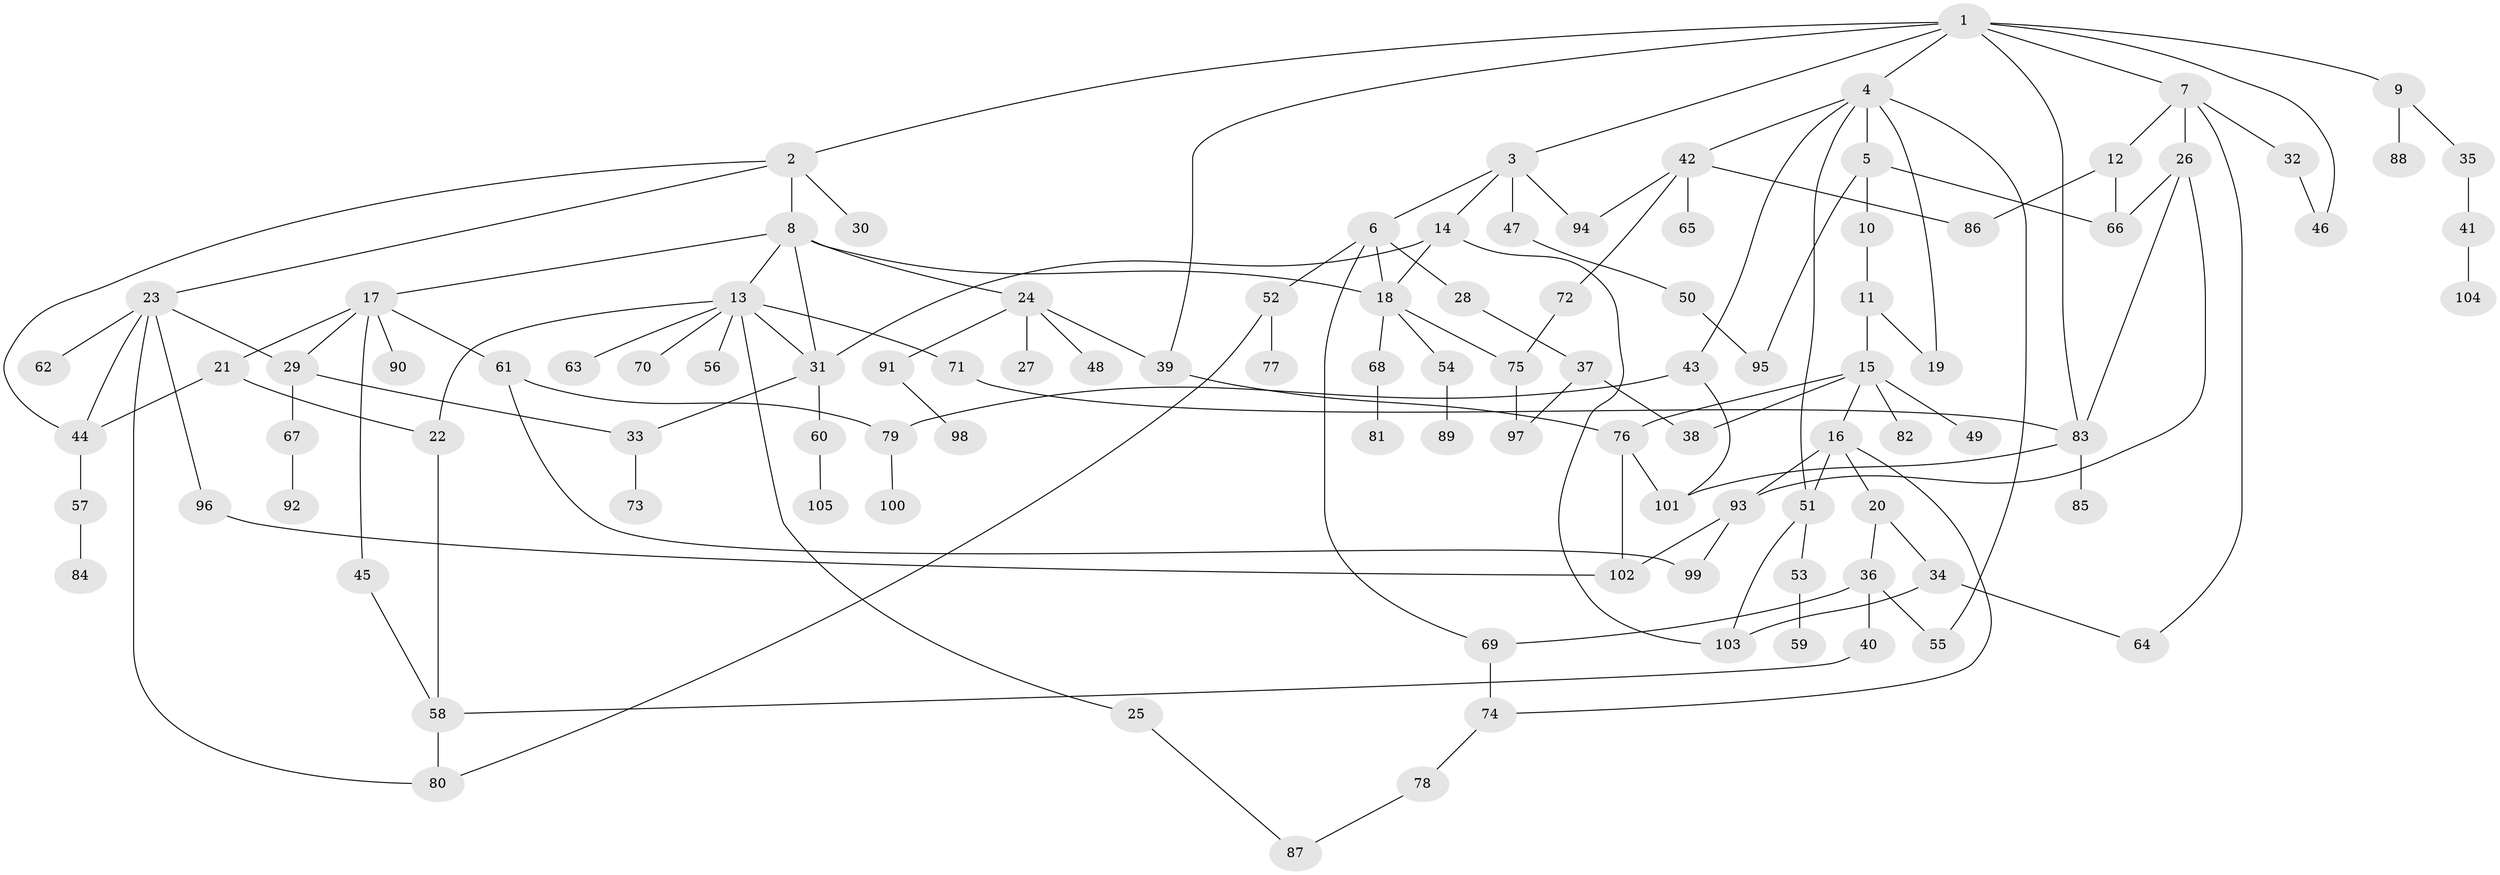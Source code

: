 // Generated by graph-tools (version 1.1) at 2025/00/03/09/25 03:00:59]
// undirected, 105 vertices, 146 edges
graph export_dot {
graph [start="1"]
  node [color=gray90,style=filled];
  1;
  2;
  3;
  4;
  5;
  6;
  7;
  8;
  9;
  10;
  11;
  12;
  13;
  14;
  15;
  16;
  17;
  18;
  19;
  20;
  21;
  22;
  23;
  24;
  25;
  26;
  27;
  28;
  29;
  30;
  31;
  32;
  33;
  34;
  35;
  36;
  37;
  38;
  39;
  40;
  41;
  42;
  43;
  44;
  45;
  46;
  47;
  48;
  49;
  50;
  51;
  52;
  53;
  54;
  55;
  56;
  57;
  58;
  59;
  60;
  61;
  62;
  63;
  64;
  65;
  66;
  67;
  68;
  69;
  70;
  71;
  72;
  73;
  74;
  75;
  76;
  77;
  78;
  79;
  80;
  81;
  82;
  83;
  84;
  85;
  86;
  87;
  88;
  89;
  90;
  91;
  92;
  93;
  94;
  95;
  96;
  97;
  98;
  99;
  100;
  101;
  102;
  103;
  104;
  105;
  1 -- 2;
  1 -- 3;
  1 -- 4;
  1 -- 7;
  1 -- 9;
  1 -- 39;
  1 -- 46;
  1 -- 83;
  2 -- 8;
  2 -- 23;
  2 -- 30;
  2 -- 44;
  3 -- 6;
  3 -- 14;
  3 -- 47;
  3 -- 94;
  4 -- 5;
  4 -- 19;
  4 -- 42;
  4 -- 43;
  4 -- 55;
  4 -- 51;
  5 -- 10;
  5 -- 95;
  5 -- 66;
  6 -- 28;
  6 -- 52;
  6 -- 69;
  6 -- 18;
  7 -- 12;
  7 -- 26;
  7 -- 32;
  7 -- 64;
  8 -- 13;
  8 -- 17;
  8 -- 18;
  8 -- 24;
  8 -- 31;
  9 -- 35;
  9 -- 88;
  10 -- 11;
  11 -- 15;
  11 -- 19;
  12 -- 86;
  12 -- 66;
  13 -- 22;
  13 -- 25;
  13 -- 56;
  13 -- 63;
  13 -- 70;
  13 -- 71;
  13 -- 31;
  14 -- 103;
  14 -- 18;
  14 -- 31;
  15 -- 16;
  15 -- 49;
  15 -- 76;
  15 -- 82;
  15 -- 38;
  16 -- 20;
  16 -- 51;
  16 -- 93;
  16 -- 74;
  17 -- 21;
  17 -- 45;
  17 -- 61;
  17 -- 90;
  17 -- 29;
  18 -- 54;
  18 -- 68;
  18 -- 75;
  20 -- 34;
  20 -- 36;
  21 -- 44;
  21 -- 22;
  22 -- 58;
  23 -- 29;
  23 -- 62;
  23 -- 96;
  23 -- 80;
  23 -- 44;
  24 -- 27;
  24 -- 48;
  24 -- 91;
  24 -- 39;
  25 -- 87;
  26 -- 66;
  26 -- 83;
  26 -- 93;
  28 -- 37;
  29 -- 67;
  29 -- 33;
  31 -- 33;
  31 -- 60;
  32 -- 46;
  33 -- 73;
  34 -- 64;
  34 -- 103;
  35 -- 41;
  36 -- 40;
  36 -- 55;
  36 -- 69;
  37 -- 38;
  37 -- 97;
  39 -- 76;
  40 -- 58;
  41 -- 104;
  42 -- 65;
  42 -- 72;
  42 -- 94;
  42 -- 86;
  43 -- 79;
  43 -- 101;
  44 -- 57;
  45 -- 58;
  47 -- 50;
  50 -- 95;
  51 -- 53;
  51 -- 103;
  52 -- 77;
  52 -- 80;
  53 -- 59;
  54 -- 89;
  57 -- 84;
  58 -- 80;
  60 -- 105;
  61 -- 79;
  61 -- 99;
  67 -- 92;
  68 -- 81;
  69 -- 74;
  71 -- 83;
  72 -- 75;
  74 -- 78;
  75 -- 97;
  76 -- 101;
  76 -- 102;
  78 -- 87;
  79 -- 100;
  83 -- 85;
  83 -- 101;
  91 -- 98;
  93 -- 99;
  93 -- 102;
  96 -- 102;
}
